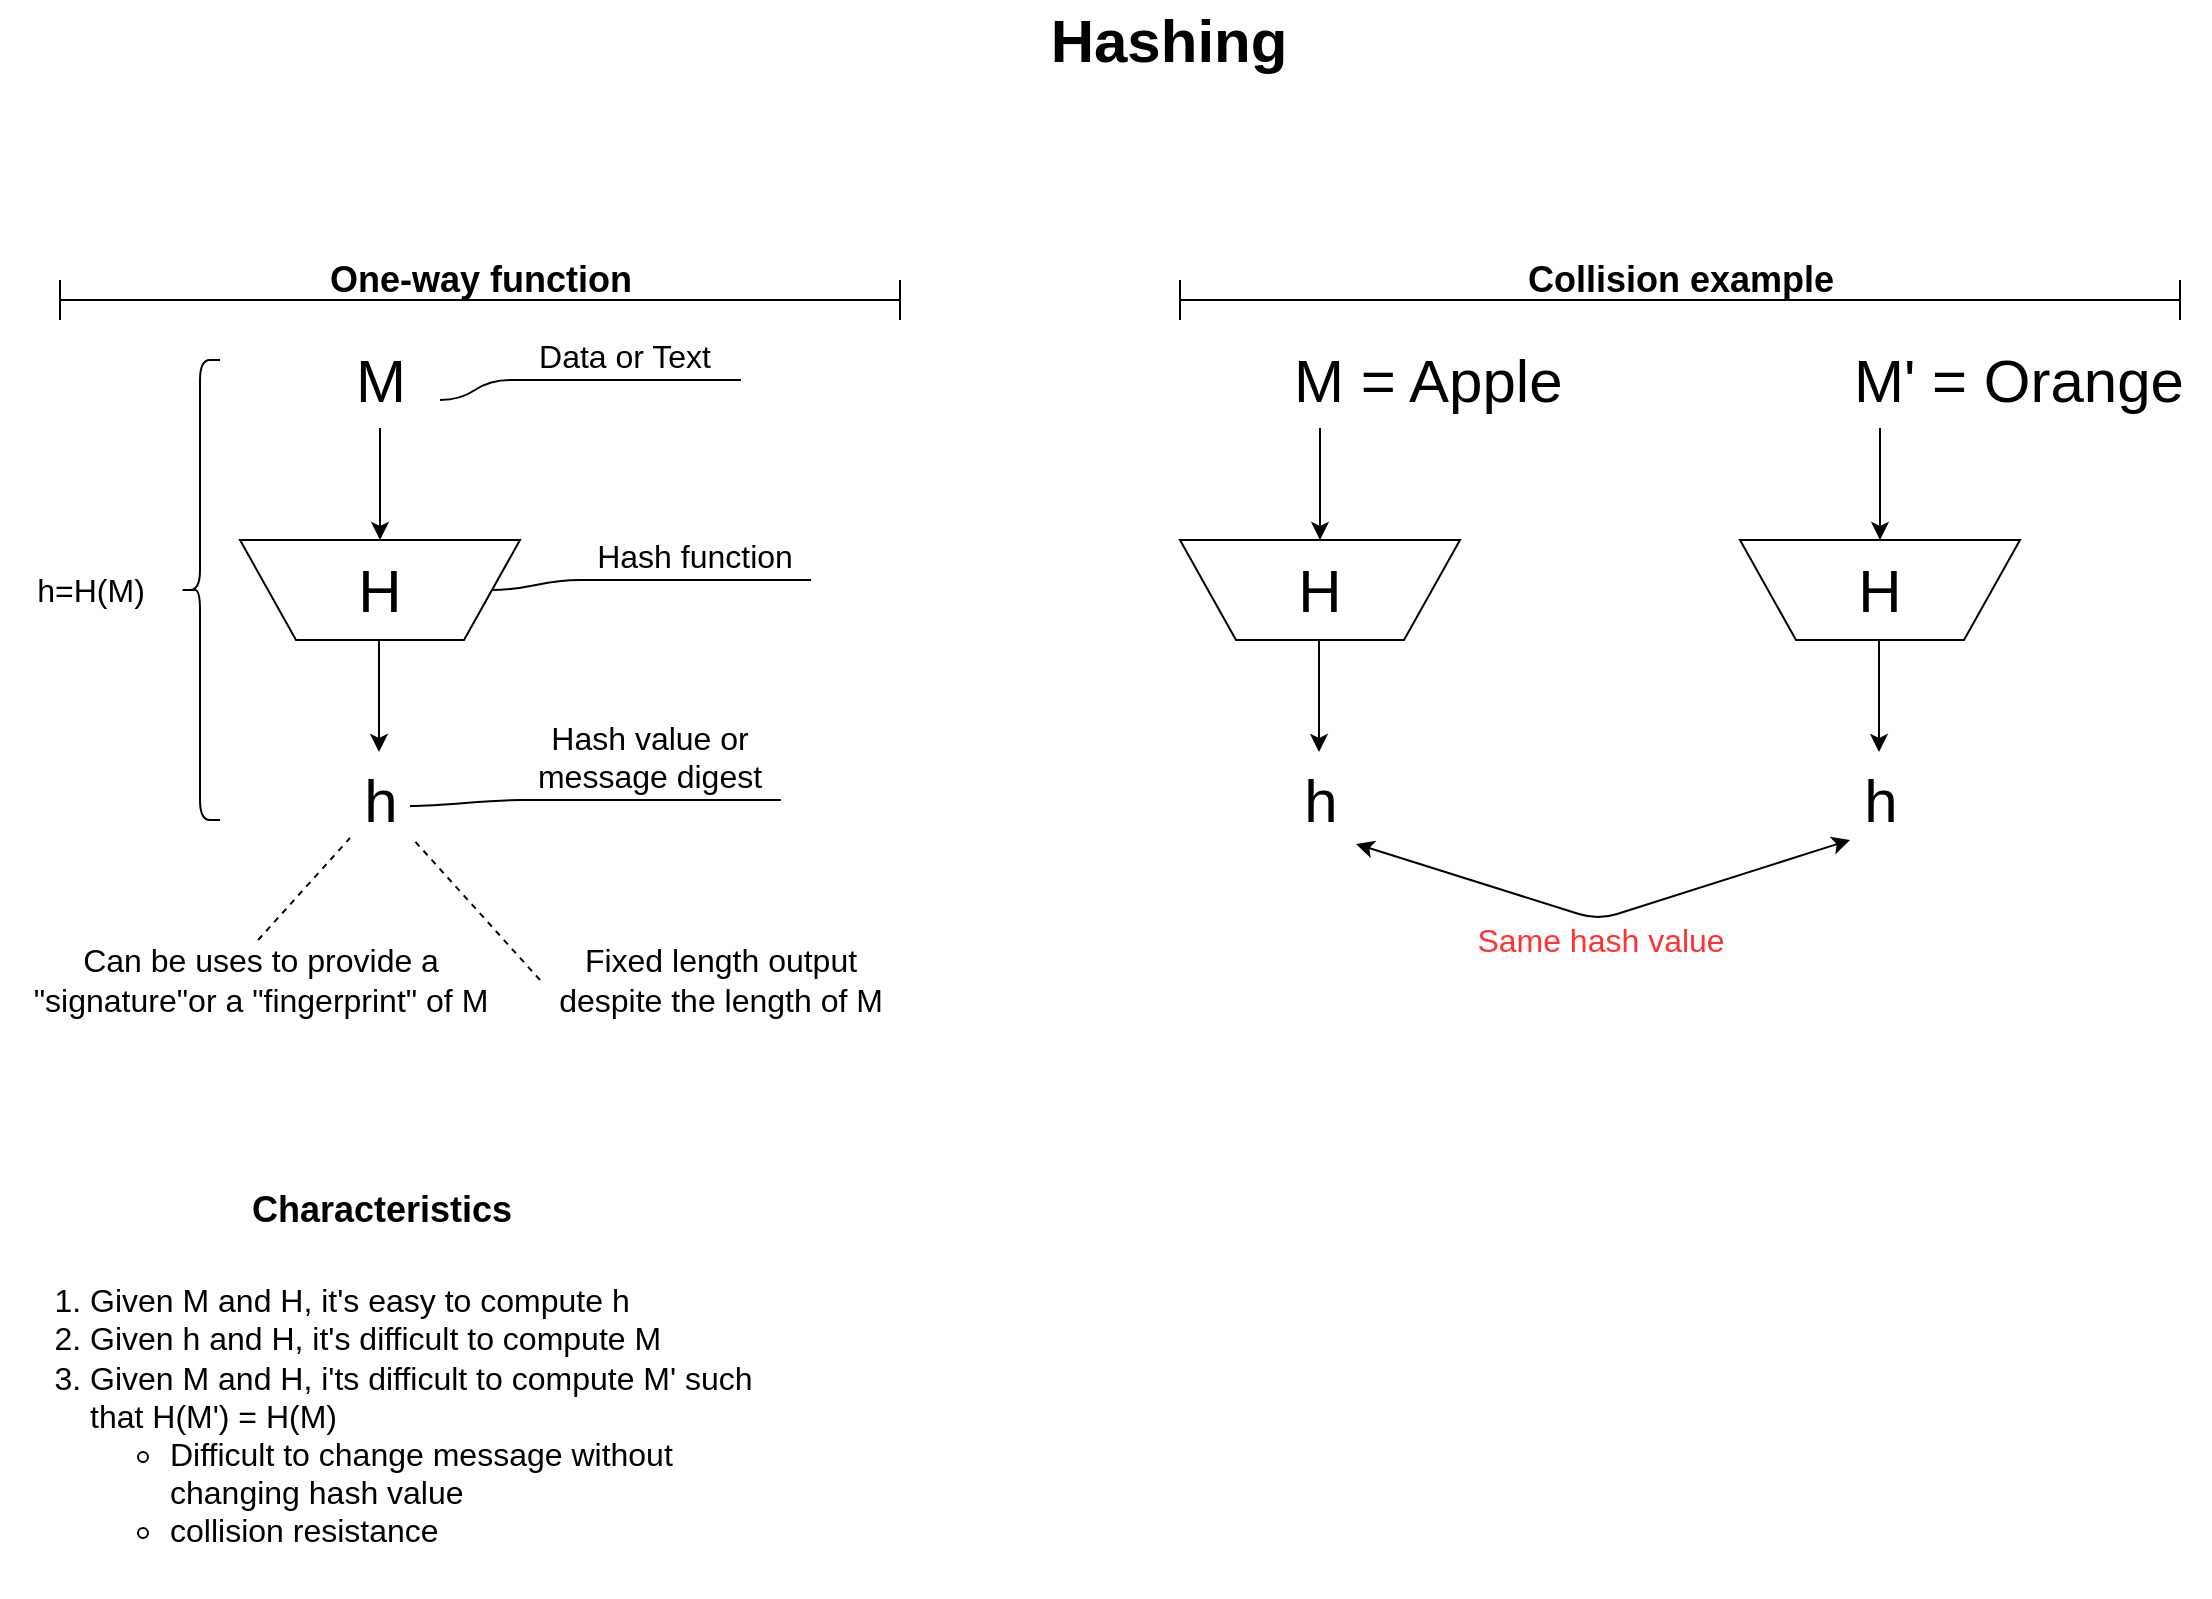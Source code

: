 <mxfile version="12.5.5" type="github">
  <diagram id="IJlwkW0IKvStU0IK6DOn" name="Page-1">
    <mxGraphModel dx="1422" dy="745" grid="1" gridSize="10" guides="1" tooltips="1" connect="1" arrows="1" fold="1" page="1" pageScale="1" pageWidth="1169" pageHeight="827" math="0" shadow="0">
      <root>
        <mxCell id="0"/>
        <mxCell id="1" parent="0"/>
        <mxCell id="t6SEZ7RhCC823az2yK95-1" value="Hashing" style="text;html=1;align=center;verticalAlign=middle;resizable=0;points=[];autosize=1;fontSize=30;fontStyle=1" vertex="1" parent="1">
          <mxGeometry x="519" y="20" width="130" height="40" as="geometry"/>
        </mxCell>
        <mxCell id="t6SEZ7RhCC823az2yK95-4" value="H" style="shape=trapezoid;perimeter=trapezoidPerimeter;whiteSpace=wrap;html=1;fontSize=30;verticalAlign=middle;direction=west;" vertex="1" parent="1">
          <mxGeometry x="120" y="290" width="140" height="50" as="geometry"/>
        </mxCell>
        <mxCell id="t6SEZ7RhCC823az2yK95-5" value="M" style="text;html=1;align=center;verticalAlign=middle;resizable=0;points=[];autosize=1;fontSize=30;" vertex="1" parent="1">
          <mxGeometry x="170" y="190" width="40" height="40" as="geometry"/>
        </mxCell>
        <mxCell id="t6SEZ7RhCC823az2yK95-6" value="" style="endArrow=classic;html=1;fontSize=30;entryX=0.5;entryY=1;entryDx=0;entryDy=0;" edge="1" parent="1" target="t6SEZ7RhCC823az2yK95-4">
          <mxGeometry width="50" height="50" relative="1" as="geometry">
            <mxPoint x="190" y="234" as="sourcePoint"/>
            <mxPoint x="170" y="360" as="targetPoint"/>
          </mxGeometry>
        </mxCell>
        <mxCell id="t6SEZ7RhCC823az2yK95-9" value="" style="endArrow=classic;html=1;fontSize=30;entryX=0.5;entryY=1;entryDx=0;entryDy=0;" edge="1" parent="1">
          <mxGeometry width="50" height="50" relative="1" as="geometry">
            <mxPoint x="189.5" y="340" as="sourcePoint"/>
            <mxPoint x="189.5" y="396" as="targetPoint"/>
          </mxGeometry>
        </mxCell>
        <mxCell id="t6SEZ7RhCC823az2yK95-10" value="h" style="text;html=1;align=center;verticalAlign=middle;resizable=0;points=[];autosize=1;fontSize=30;" vertex="1" parent="1">
          <mxGeometry x="175" y="400" width="30" height="40" as="geometry"/>
        </mxCell>
        <mxCell id="t6SEZ7RhCC823az2yK95-11" value="" style="endArrow=none;dashed=1;html=1;fontSize=30;entryX=1.033;entryY=0.975;entryDx=0;entryDy=0;entryPerimeter=0;exitX=0;exitY=0.5;exitDx=0;exitDy=0;exitPerimeter=0;" edge="1" parent="1" source="t6SEZ7RhCC823az2yK95-13" target="t6SEZ7RhCC823az2yK95-10">
          <mxGeometry width="50" height="50" relative="1" as="geometry">
            <mxPoint x="120" y="510" as="sourcePoint"/>
            <mxPoint x="170" y="460" as="targetPoint"/>
          </mxGeometry>
        </mxCell>
        <mxCell id="t6SEZ7RhCC823az2yK95-13" value="Fixed length output &lt;br&gt;despite the length of M" style="text;html=1;align=center;verticalAlign=middle;resizable=0;points=[];autosize=1;fontSize=16;" vertex="1" parent="1">
          <mxGeometry x="270" y="490" width="180" height="40" as="geometry"/>
        </mxCell>
        <mxCell id="t6SEZ7RhCC823az2yK95-14" value="" style="shape=curlyBracket;whiteSpace=wrap;html=1;rounded=1;fontSize=16;" vertex="1" parent="1">
          <mxGeometry x="90" y="200" width="20" height="230" as="geometry"/>
        </mxCell>
        <mxCell id="t6SEZ7RhCC823az2yK95-15" value="h=H(M)" style="text;html=1;align=center;verticalAlign=middle;resizable=0;points=[];autosize=1;fontSize=16;" vertex="1" parent="1">
          <mxGeometry x="10" y="305" width="70" height="20" as="geometry"/>
        </mxCell>
        <mxCell id="t6SEZ7RhCC823az2yK95-18" value="Hash value or&lt;br&gt;message digest" style="whiteSpace=wrap;html=1;shape=partialRectangle;top=0;left=0;bottom=1;right=0;points=[[0,1],[1,1]];strokeColor=#000000;fillColor=none;align=center;verticalAlign=bottom;routingCenterY=0.5;snapToPoint=1;container=1;recursiveResize=0;autosize=1;treeFolding=1;treeMoving=1;fontSize=16;" vertex="1" parent="1">
          <mxGeometry x="260" y="380" width="130" height="40" as="geometry"/>
        </mxCell>
        <mxCell id="t6SEZ7RhCC823az2yK95-19" value="" style="edgeStyle=entityRelationEdgeStyle;startArrow=none;endArrow=none;segment=10;curved=1;fontSize=16;exitX=1;exitY=0.575;exitDx=0;exitDy=0;exitPerimeter=0;" edge="1" target="t6SEZ7RhCC823az2yK95-18" parent="1" source="t6SEZ7RhCC823az2yK95-10">
          <mxGeometry relative="1" as="geometry">
            <mxPoint x="-30" y="550" as="sourcePoint"/>
          </mxGeometry>
        </mxCell>
        <mxCell id="t6SEZ7RhCC823az2yK95-20" value="Hash function" style="whiteSpace=wrap;html=1;shape=partialRectangle;top=0;left=0;bottom=1;right=0;points=[[0,1],[1,1]];strokeColor=#000000;fillColor=none;align=center;verticalAlign=bottom;routingCenterY=0.5;snapToPoint=1;container=1;recursiveResize=0;autosize=1;treeFolding=1;treeMoving=1;fontSize=16;" vertex="1" parent="1">
          <mxGeometry x="290" y="290" width="115" height="20" as="geometry"/>
        </mxCell>
        <mxCell id="t6SEZ7RhCC823az2yK95-21" value="" style="edgeStyle=entityRelationEdgeStyle;startArrow=none;endArrow=none;segment=10;curved=1;fontSize=16;exitX=0;exitY=0.5;exitDx=0;exitDy=0;" edge="1" target="t6SEZ7RhCC823az2yK95-20" parent="1" source="t6SEZ7RhCC823az2yK95-4">
          <mxGeometry relative="1" as="geometry">
            <mxPoint x="-30" y="550" as="sourcePoint"/>
          </mxGeometry>
        </mxCell>
        <mxCell id="t6SEZ7RhCC823az2yK95-22" value="Data or Text" style="whiteSpace=wrap;html=1;shape=partialRectangle;top=0;left=0;bottom=1;right=0;points=[[0,1],[1,1]];strokeColor=#000000;fillColor=none;align=center;verticalAlign=bottom;routingCenterY=0.5;snapToPoint=1;container=1;recursiveResize=0;autosize=1;treeFolding=1;treeMoving=1;fontSize=16;" vertex="1" parent="1">
          <mxGeometry x="255" y="190" width="115" height="20" as="geometry"/>
        </mxCell>
        <mxCell id="t6SEZ7RhCC823az2yK95-23" value="" style="edgeStyle=entityRelationEdgeStyle;startArrow=none;endArrow=none;segment=10;curved=1;fontSize=16;exitX=1.25;exitY=0.75;exitDx=0;exitDy=0;exitPerimeter=0;" edge="1" target="t6SEZ7RhCC823az2yK95-22" parent="1" source="t6SEZ7RhCC823az2yK95-5">
          <mxGeometry relative="1" as="geometry">
            <mxPoint x="-30" y="550" as="sourcePoint"/>
          </mxGeometry>
        </mxCell>
        <mxCell id="t6SEZ7RhCC823az2yK95-25" value="&lt;h1 style=&quot;text-align: center&quot;&gt;&lt;font style=&quot;font-size: 18px&quot;&gt;Characteristics&lt;/font&gt;&lt;/h1&gt;&lt;p&gt;&lt;/p&gt;&lt;ol&gt;&lt;li&gt;Given M and H, it&#39;s easy to compute h&lt;/li&gt;&lt;li&gt;Given h and H, it&#39;s difficult to compute M&lt;/li&gt;&lt;li&gt;Given M and H, i&#39;ts difficult to compute M&#39; such that H(M&#39;) = H(M)&lt;/li&gt;&lt;ul&gt;&lt;li&gt;Difficult to change message without changing hash value&lt;/li&gt;&lt;li&gt;collision resistance&lt;/li&gt;&lt;/ul&gt;&lt;/ol&gt;&lt;div&gt;&lt;div&gt;&lt;br&gt;&lt;/div&gt;&lt;/div&gt;&lt;div&gt;&lt;br&gt;&lt;/div&gt;&lt;p&gt;&lt;/p&gt;" style="text;html=1;strokeColor=none;fillColor=none;spacing=5;spacingTop=-20;whiteSpace=wrap;overflow=hidden;rounded=0;fontSize=16;" vertex="1" parent="1">
          <mxGeometry y="590" width="380" height="220" as="geometry"/>
        </mxCell>
        <mxCell id="t6SEZ7RhCC823az2yK95-26" value="" style="shape=crossbar;whiteSpace=wrap;html=1;rounded=1;fontSize=16;" vertex="1" parent="1">
          <mxGeometry x="590" y="160" width="500" height="20" as="geometry"/>
        </mxCell>
        <mxCell id="t6SEZ7RhCC823az2yK95-28" value="Collision example" style="text;html=1;align=center;verticalAlign=middle;resizable=0;points=[];autosize=1;fontSize=18;fontStyle=1" vertex="1" parent="1">
          <mxGeometry x="755" y="145" width="170" height="30" as="geometry"/>
        </mxCell>
        <mxCell id="t6SEZ7RhCC823az2yK95-30" style="edgeStyle=orthogonalEdgeStyle;rounded=0;orthogonalLoop=1;jettySize=auto;html=1;exitX=0.5;exitY=1;exitDx=0;exitDy=0;fontSize=18;" edge="1" parent="1" source="t6SEZ7RhCC823az2yK95-25" target="t6SEZ7RhCC823az2yK95-25">
          <mxGeometry relative="1" as="geometry"/>
        </mxCell>
        <mxCell id="t6SEZ7RhCC823az2yK95-34" value="Can be uses to provide a &lt;br&gt;&quot;signature&quot;or a &quot;fingerprint&quot; of M" style="text;html=1;align=center;verticalAlign=middle;resizable=0;points=[];autosize=1;fontSize=16;" vertex="1" parent="1">
          <mxGeometry x="10" y="490" width="240" height="40" as="geometry"/>
        </mxCell>
        <mxCell id="t6SEZ7RhCC823az2yK95-35" value="" style="endArrow=none;dashed=1;html=1;fontSize=16;exitX=0.496;exitY=0;exitDx=0;exitDy=0;exitPerimeter=0;entryX=0;entryY=0.975;entryDx=0;entryDy=0;entryPerimeter=0;" edge="1" parent="1" source="t6SEZ7RhCC823az2yK95-34" target="t6SEZ7RhCC823az2yK95-10">
          <mxGeometry width="50" height="50" relative="1" as="geometry">
            <mxPoint x="10" y="890" as="sourcePoint"/>
            <mxPoint x="60" y="840" as="targetPoint"/>
          </mxGeometry>
        </mxCell>
        <mxCell id="t6SEZ7RhCC823az2yK95-36" value="" style="shape=crossbar;whiteSpace=wrap;html=1;rounded=1;fontSize=16;" vertex="1" parent="1">
          <mxGeometry x="30" y="160" width="420" height="20" as="geometry"/>
        </mxCell>
        <mxCell id="t6SEZ7RhCC823az2yK95-37" value="One-way function" style="text;html=1;align=center;verticalAlign=middle;resizable=0;points=[];autosize=1;fontSize=18;fontStyle=1" vertex="1" parent="1">
          <mxGeometry x="155" y="145" width="170" height="30" as="geometry"/>
        </mxCell>
        <mxCell id="t6SEZ7RhCC823az2yK95-38" value="H" style="shape=trapezoid;perimeter=trapezoidPerimeter;whiteSpace=wrap;html=1;fontSize=30;verticalAlign=middle;direction=west;" vertex="1" parent="1">
          <mxGeometry x="590" y="290" width="140" height="50" as="geometry"/>
        </mxCell>
        <mxCell id="t6SEZ7RhCC823az2yK95-39" value="M = Apple" style="text;html=1;align=left;verticalAlign=middle;resizable=0;points=[];autosize=1;fontSize=30;" vertex="1" parent="1">
          <mxGeometry x="645" y="190" width="150" height="40" as="geometry"/>
        </mxCell>
        <mxCell id="t6SEZ7RhCC823az2yK95-40" value="" style="endArrow=classic;html=1;fontSize=30;entryX=0.5;entryY=1;entryDx=0;entryDy=0;" edge="1" parent="1" target="t6SEZ7RhCC823az2yK95-38">
          <mxGeometry width="50" height="50" relative="1" as="geometry">
            <mxPoint x="660" y="234" as="sourcePoint"/>
            <mxPoint x="640" y="360" as="targetPoint"/>
          </mxGeometry>
        </mxCell>
        <mxCell id="t6SEZ7RhCC823az2yK95-41" value="" style="endArrow=classic;html=1;fontSize=30;entryX=0.5;entryY=1;entryDx=0;entryDy=0;" edge="1" parent="1">
          <mxGeometry width="50" height="50" relative="1" as="geometry">
            <mxPoint x="659.5" y="340" as="sourcePoint"/>
            <mxPoint x="659.5" y="396" as="targetPoint"/>
          </mxGeometry>
        </mxCell>
        <mxCell id="t6SEZ7RhCC823az2yK95-42" value="h" style="text;html=1;align=center;verticalAlign=middle;resizable=0;points=[];autosize=1;fontSize=30;" vertex="1" parent="1">
          <mxGeometry x="645" y="400" width="30" height="40" as="geometry"/>
        </mxCell>
        <mxCell id="t6SEZ7RhCC823az2yK95-43" value="H" style="shape=trapezoid;perimeter=trapezoidPerimeter;whiteSpace=wrap;html=1;fontSize=30;verticalAlign=middle;direction=west;" vertex="1" parent="1">
          <mxGeometry x="870" y="290" width="140" height="50" as="geometry"/>
        </mxCell>
        <mxCell id="t6SEZ7RhCC823az2yK95-44" value="M&#39; = Orange" style="text;html=1;align=left;verticalAlign=middle;resizable=0;points=[];autosize=1;fontSize=30;" vertex="1" parent="1">
          <mxGeometry x="925" y="190" width="180" height="40" as="geometry"/>
        </mxCell>
        <mxCell id="t6SEZ7RhCC823az2yK95-45" value="" style="endArrow=classic;html=1;fontSize=30;entryX=0.5;entryY=1;entryDx=0;entryDy=0;" edge="1" parent="1" target="t6SEZ7RhCC823az2yK95-43">
          <mxGeometry width="50" height="50" relative="1" as="geometry">
            <mxPoint x="940" y="234" as="sourcePoint"/>
            <mxPoint x="920" y="360" as="targetPoint"/>
          </mxGeometry>
        </mxCell>
        <mxCell id="t6SEZ7RhCC823az2yK95-46" value="" style="endArrow=classic;html=1;fontSize=30;entryX=0.5;entryY=1;entryDx=0;entryDy=0;" edge="1" parent="1">
          <mxGeometry width="50" height="50" relative="1" as="geometry">
            <mxPoint x="939.5" y="340" as="sourcePoint"/>
            <mxPoint x="939.5" y="396" as="targetPoint"/>
          </mxGeometry>
        </mxCell>
        <mxCell id="t6SEZ7RhCC823az2yK95-47" value="h" style="text;html=1;align=center;verticalAlign=middle;resizable=0;points=[];autosize=1;fontSize=30;" vertex="1" parent="1">
          <mxGeometry x="925" y="400" width="30" height="40" as="geometry"/>
        </mxCell>
        <mxCell id="t6SEZ7RhCC823az2yK95-53" value="Same hash value" style="text;html=1;align=center;verticalAlign=middle;resizable=0;points=[];autosize=1;fontSize=16;fontColor=#FF3333;" vertex="1" parent="1">
          <mxGeometry x="730" y="480" width="140" height="20" as="geometry"/>
        </mxCell>
        <mxCell id="t6SEZ7RhCC823az2yK95-57" value="" style="endArrow=classic;startArrow=classic;html=1;fontSize=16;fontColor=#FF3333;exitX=1.1;exitY=1.05;exitDx=0;exitDy=0;entryX=0;entryY=1;entryDx=0;entryDy=0;entryPerimeter=0;exitPerimeter=0;" edge="1" parent="1" source="t6SEZ7RhCC823az2yK95-42" target="t6SEZ7RhCC823az2yK95-47">
          <mxGeometry width="50" height="50" relative="1" as="geometry">
            <mxPoint x="715" y="435" as="sourcePoint"/>
            <mxPoint x="883" y="435" as="targetPoint"/>
            <Array as="points">
              <mxPoint x="799" y="480"/>
            </Array>
          </mxGeometry>
        </mxCell>
      </root>
    </mxGraphModel>
  </diagram>
</mxfile>
